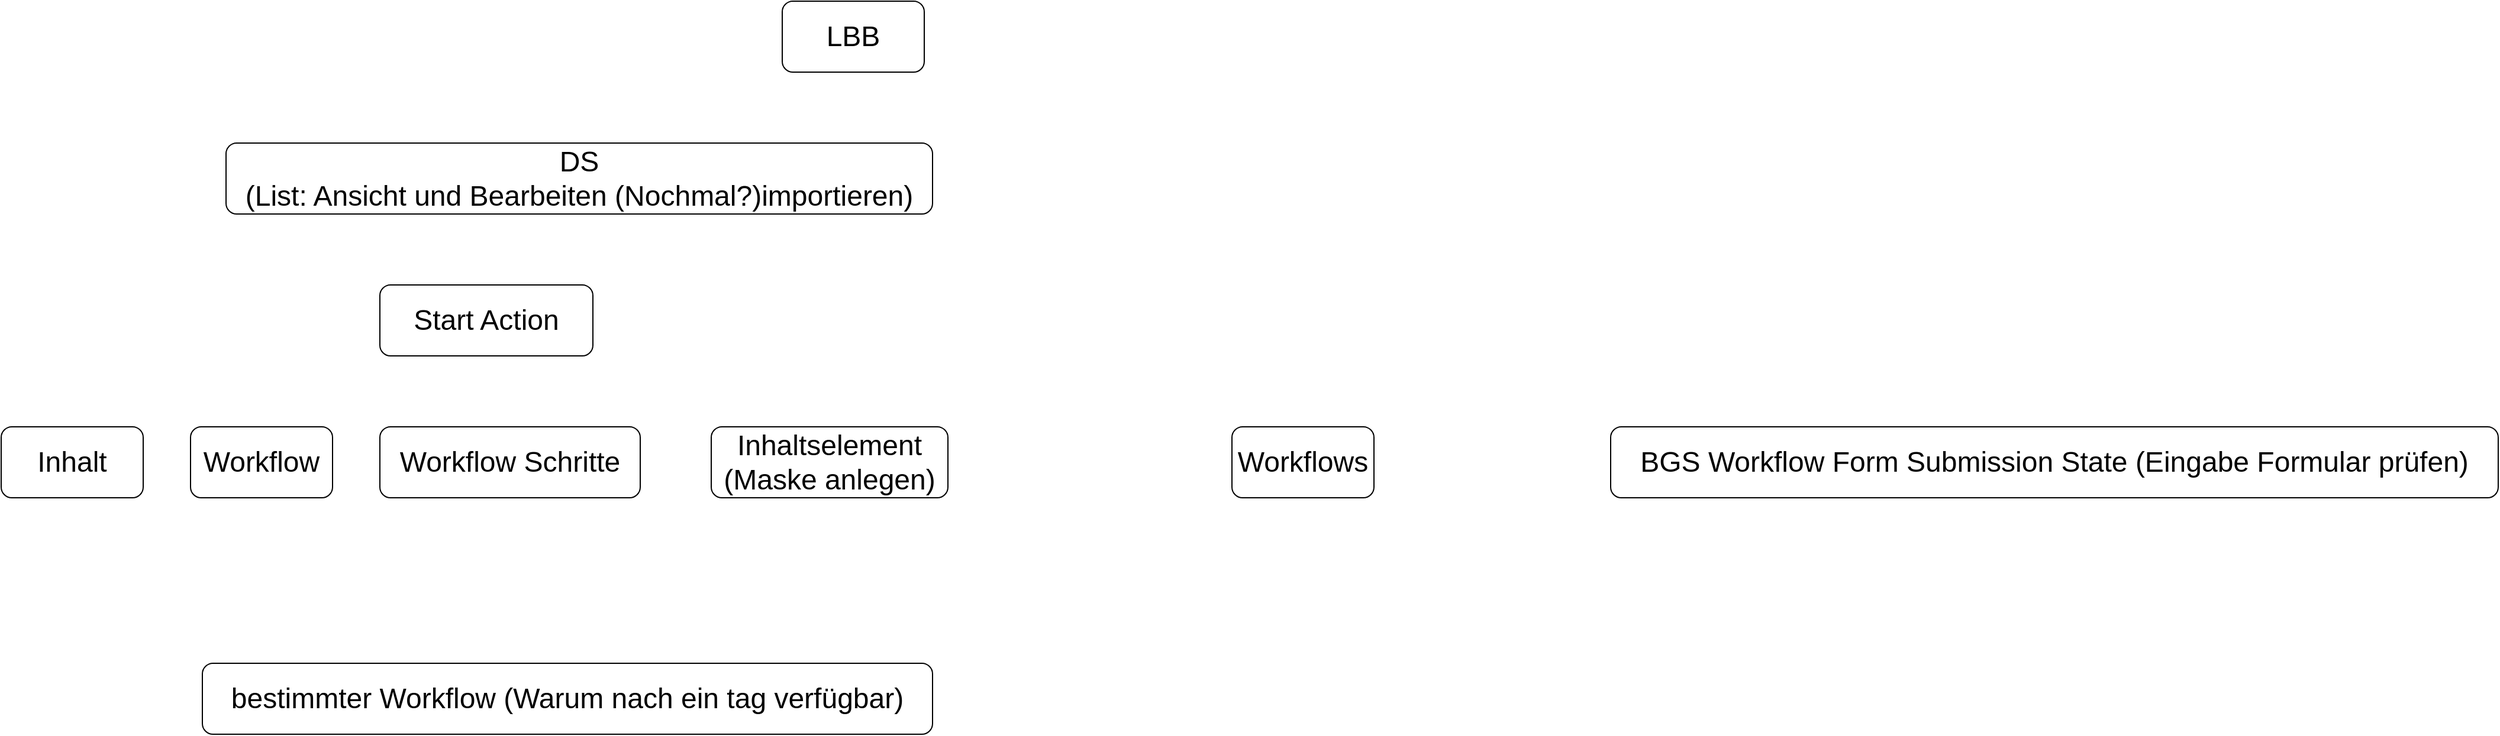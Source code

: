 <mxfile version="13.9.9" type="github">
  <diagram id="SL32rtM2wAZGgII5a59b" name="Page-1">
    <mxGraphModel dx="1422" dy="1969" grid="1" gridSize="10" guides="1" tooltips="1" connect="1" arrows="1" fold="1" page="1" pageScale="1" pageWidth="827" pageHeight="1169" math="0" shadow="0">
      <root>
        <mxCell id="0" />
        <mxCell id="1" parent="0" />
        <mxCell id="LXSSktCqg1_w_sTUEPSr-1" value="Inhalt" style="rounded=1;whiteSpace=wrap;html=1;fontSize=24;" vertex="1" parent="1">
          <mxGeometry x="40" y="160" width="120" height="60" as="geometry" />
        </mxCell>
        <mxCell id="LXSSktCqg1_w_sTUEPSr-2" value="Workflow" style="rounded=1;whiteSpace=wrap;html=1;fontSize=24;" vertex="1" parent="1">
          <mxGeometry x="200" y="160" width="120" height="60" as="geometry" />
        </mxCell>
        <mxCell id="LXSSktCqg1_w_sTUEPSr-3" value="Workflow Schritte" style="rounded=1;whiteSpace=wrap;html=1;fontSize=24;" vertex="1" parent="1">
          <mxGeometry x="360" y="160" width="220" height="60" as="geometry" />
        </mxCell>
        <mxCell id="LXSSktCqg1_w_sTUEPSr-4" value="Inhaltselement&lt;br&gt;(Maske anlegen)" style="rounded=1;whiteSpace=wrap;html=1;fontSize=24;" vertex="1" parent="1">
          <mxGeometry x="640" y="160" width="200" height="60" as="geometry" />
        </mxCell>
        <mxCell id="LXSSktCqg1_w_sTUEPSr-5" value="Start Action" style="rounded=1;whiteSpace=wrap;html=1;fontSize=24;" vertex="1" parent="1">
          <mxGeometry x="360" y="40" width="180" height="60" as="geometry" />
        </mxCell>
        <mxCell id="LXSSktCqg1_w_sTUEPSr-6" value="Workflows" style="rounded=1;whiteSpace=wrap;html=1;fontSize=24;" vertex="1" parent="1">
          <mxGeometry x="1080" y="160" width="120" height="60" as="geometry" />
        </mxCell>
        <mxCell id="LXSSktCqg1_w_sTUEPSr-7" value="DS&lt;br&gt;(List: Ansicht und Bearbeiten (Nochmal?)importieren)" style="rounded=1;whiteSpace=wrap;html=1;fontSize=24;" vertex="1" parent="1">
          <mxGeometry x="230" y="-80" width="597" height="60" as="geometry" />
        </mxCell>
        <mxCell id="LXSSktCqg1_w_sTUEPSr-8" value="LBB" style="rounded=1;whiteSpace=wrap;html=1;fontSize=24;" vertex="1" parent="1">
          <mxGeometry x="700" y="-200" width="120" height="60" as="geometry" />
        </mxCell>
        <mxCell id="LXSSktCqg1_w_sTUEPSr-9" value="bestimmter Workflow (Warum nach ein tag verfügbar)" style="rounded=1;whiteSpace=wrap;html=1;fontSize=24;" vertex="1" parent="1">
          <mxGeometry x="210" y="360" width="617" height="60" as="geometry" />
        </mxCell>
        <mxCell id="LXSSktCqg1_w_sTUEPSr-10" value="BGS Workflow Form Submission State (Eingabe Formular prüfen)" style="rounded=1;whiteSpace=wrap;html=1;fontSize=24;" vertex="1" parent="1">
          <mxGeometry x="1400" y="160" width="750" height="60" as="geometry" />
        </mxCell>
      </root>
    </mxGraphModel>
  </diagram>
</mxfile>
